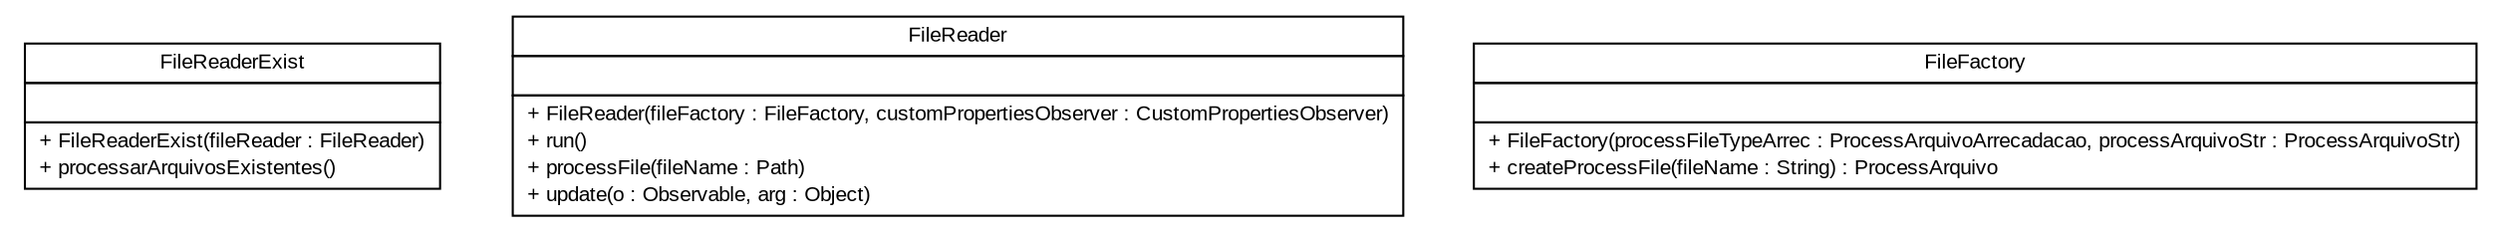#!/usr/local/bin/dot
#
# Class diagram 
# Generated by UMLGraph version R5_6 (http://www.umlgraph.org/)
#

digraph G {
	edge [fontname="arial",fontsize=10,labelfontname="arial",labelfontsize=10];
	node [fontname="arial",fontsize=10,shape=plaintext];
	nodesep=0.25;
	ranksep=0.5;
	// br.gov.to.sefaz.arr.processamento.reader.FileReaderExist
	c16964 [label=<<table title="br.gov.to.sefaz.arr.processamento.reader.FileReaderExist" border="0" cellborder="1" cellspacing="0" cellpadding="2" port="p" href="./FileReaderExist.html">
		<tr><td><table border="0" cellspacing="0" cellpadding="1">
<tr><td align="center" balign="center"> FileReaderExist </td></tr>
		</table></td></tr>
		<tr><td><table border="0" cellspacing="0" cellpadding="1">
<tr><td align="left" balign="left">  </td></tr>
		</table></td></tr>
		<tr><td><table border="0" cellspacing="0" cellpadding="1">
<tr><td align="left" balign="left"> + FileReaderExist(fileReader : FileReader) </td></tr>
<tr><td align="left" balign="left"> + processarArquivosExistentes() </td></tr>
		</table></td></tr>
		</table>>, URL="./FileReaderExist.html", fontname="arial", fontcolor="black", fontsize=10.0];
	// br.gov.to.sefaz.arr.processamento.reader.FileReader
	c16965 [label=<<table title="br.gov.to.sefaz.arr.processamento.reader.FileReader" border="0" cellborder="1" cellspacing="0" cellpadding="2" port="p" href="./FileReader.html">
		<tr><td><table border="0" cellspacing="0" cellpadding="1">
<tr><td align="center" balign="center"> FileReader </td></tr>
		</table></td></tr>
		<tr><td><table border="0" cellspacing="0" cellpadding="1">
<tr><td align="left" balign="left">  </td></tr>
		</table></td></tr>
		<tr><td><table border="0" cellspacing="0" cellpadding="1">
<tr><td align="left" balign="left"> + FileReader(fileFactory : FileFactory, customPropertiesObserver : CustomPropertiesObserver) </td></tr>
<tr><td align="left" balign="left"> + run() </td></tr>
<tr><td align="left" balign="left"> + processFile(fileName : Path) </td></tr>
<tr><td align="left" balign="left"> + update(o : Observable, arg : Object) </td></tr>
		</table></td></tr>
		</table>>, URL="./FileReader.html", fontname="arial", fontcolor="black", fontsize=10.0];
	// br.gov.to.sefaz.arr.processamento.reader.FileFactory
	c16966 [label=<<table title="br.gov.to.sefaz.arr.processamento.reader.FileFactory" border="0" cellborder="1" cellspacing="0" cellpadding="2" port="p" href="./FileFactory.html">
		<tr><td><table border="0" cellspacing="0" cellpadding="1">
<tr><td align="center" balign="center"> FileFactory </td></tr>
		</table></td></tr>
		<tr><td><table border="0" cellspacing="0" cellpadding="1">
<tr><td align="left" balign="left">  </td></tr>
		</table></td></tr>
		<tr><td><table border="0" cellspacing="0" cellpadding="1">
<tr><td align="left" balign="left"> + FileFactory(processFileTypeArrec : ProcessArquivoArrecadacao, processArquivoStr : ProcessArquivoStr) </td></tr>
<tr><td align="left" balign="left"> + createProcessFile(fileName : String) : ProcessArquivo </td></tr>
		</table></td></tr>
		</table>>, URL="./FileFactory.html", fontname="arial", fontcolor="black", fontsize=10.0];
}

